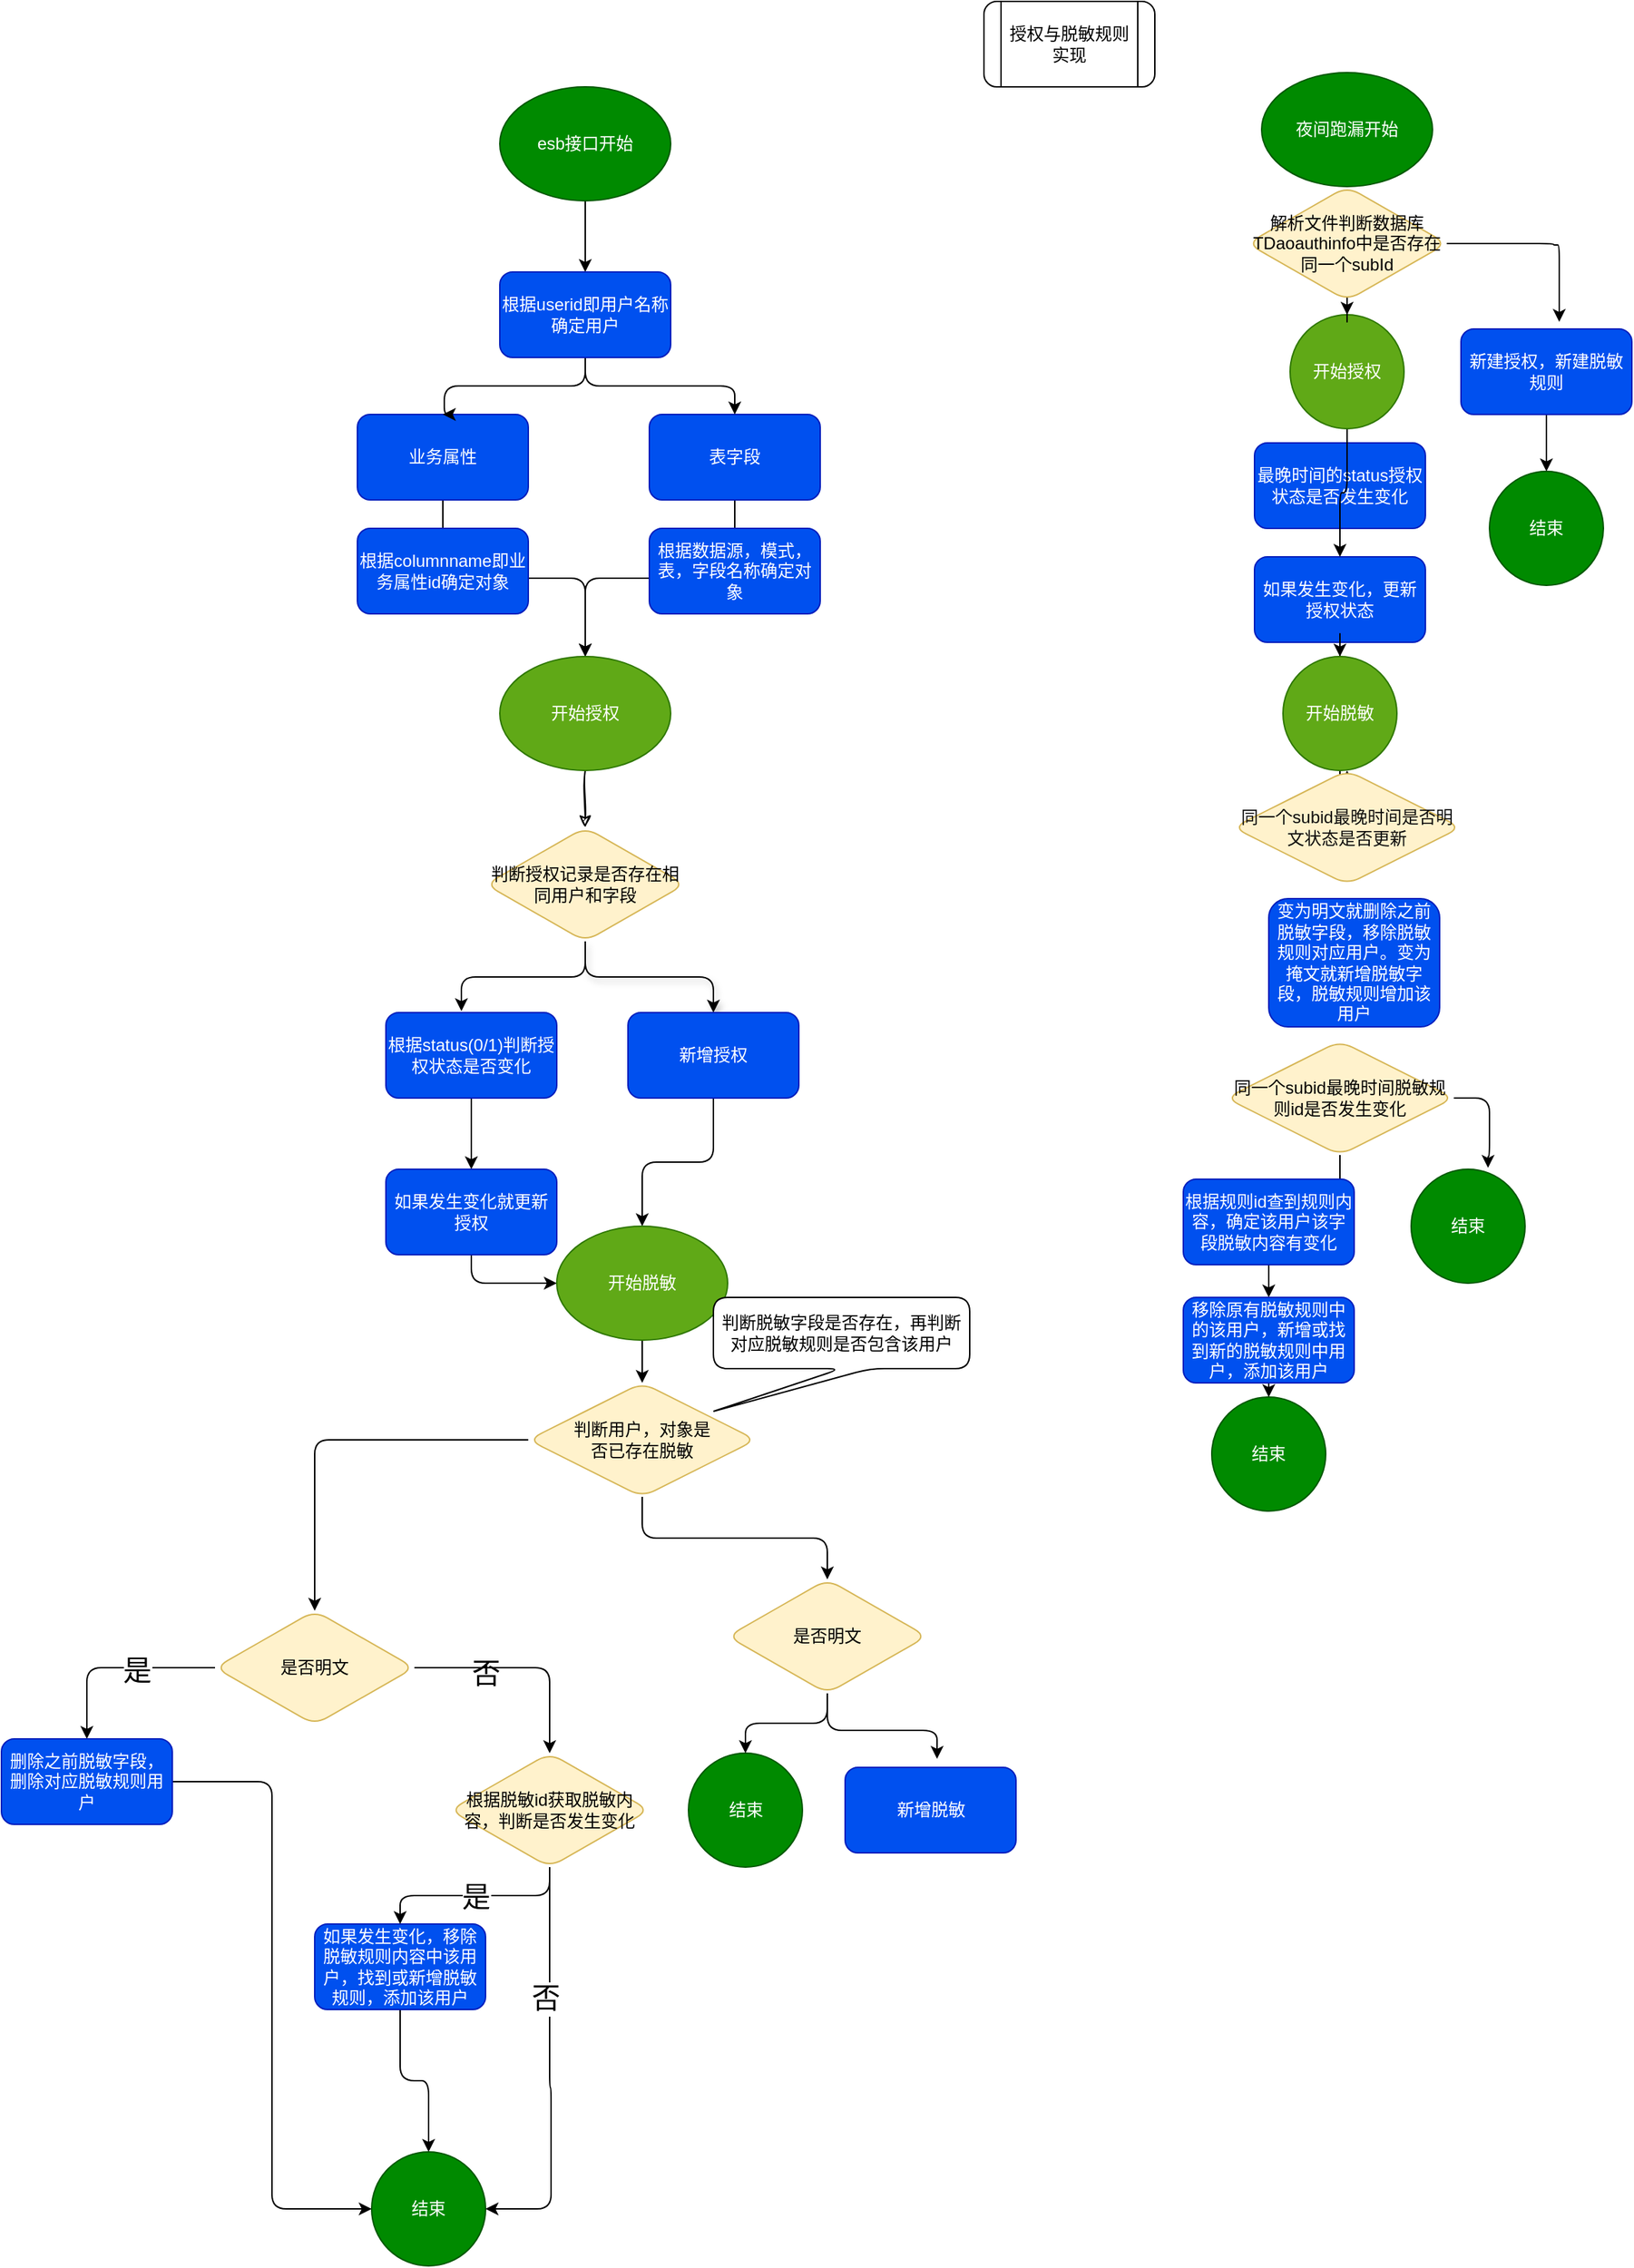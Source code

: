 <mxfile version="21.3.3" type="github">
  <diagram name="第 1 页" id="JEGLBMH6vbY7rjLnTZk3">
    <mxGraphModel dx="954" dy="687" grid="1" gridSize="10" guides="1" tooltips="1" connect="1" arrows="1" fold="1" page="1" pageScale="1" pageWidth="1654" pageHeight="2336" math="0" shadow="0">
      <root>
        <mxCell id="0" />
        <mxCell id="1" parent="0" />
        <mxCell id="SrfIqpWs__mMkCmQZflK-2" value="" style="edgeStyle=orthogonalEdgeStyle;rounded=1;orthogonalLoop=1;jettySize=auto;html=1;" edge="1" parent="1" source="WMcb2O_40LmebdI58iZz-1" target="WMcb2O_40LmebdI58iZz-8">
          <mxGeometry relative="1" as="geometry" />
        </mxCell>
        <mxCell id="WMcb2O_40LmebdI58iZz-1" value="esb接口开始" style="ellipse;whiteSpace=wrap;html=1;fillColor=#008a00;fontColor=#ffffff;strokeColor=#005700;rounded=1;" parent="1" vertex="1">
          <mxGeometry x="440" y="120" width="120" height="80" as="geometry" />
        </mxCell>
        <mxCell id="WMcb2O_40LmebdI58iZz-61" value="" style="edgeStyle=orthogonalEdgeStyle;rounded=1;orthogonalLoop=1;jettySize=auto;html=1;" parent="1" source="WMcb2O_40LmebdI58iZz-2" target="WMcb2O_40LmebdI58iZz-14" edge="1">
          <mxGeometry relative="1" as="geometry" />
        </mxCell>
        <mxCell id="WMcb2O_40LmebdI58iZz-2" value="业务属性" style="rounded=1;whiteSpace=wrap;html=1;fillColor=#0050ef;fontColor=#ffffff;strokeColor=#001DBC;" parent="1" vertex="1">
          <mxGeometry x="340" y="350" width="120" height="60" as="geometry" />
        </mxCell>
        <mxCell id="WMcb2O_40LmebdI58iZz-4" value="授权与脱敏规则实现" style="shape=process;whiteSpace=wrap;html=1;backgroundOutline=1;rounded=1;" parent="1" vertex="1">
          <mxGeometry x="780" y="60" width="120" height="60" as="geometry" />
        </mxCell>
        <mxCell id="WMcb2O_40LmebdI58iZz-5" value="夜间跑漏开始" style="ellipse;whiteSpace=wrap;html=1;fillColor=#008a00;fontColor=#ffffff;strokeColor=#005700;rounded=1;" parent="1" vertex="1">
          <mxGeometry x="975" y="110" width="120" height="80" as="geometry" />
        </mxCell>
        <mxCell id="WMcb2O_40LmebdI58iZz-62" value="" style="edgeStyle=orthogonalEdgeStyle;rounded=1;orthogonalLoop=1;jettySize=auto;html=1;" parent="1" source="WMcb2O_40LmebdI58iZz-6" target="WMcb2O_40LmebdI58iZz-14" edge="1">
          <mxGeometry relative="1" as="geometry" />
        </mxCell>
        <mxCell id="WMcb2O_40LmebdI58iZz-6" value="表字段" style="rounded=1;whiteSpace=wrap;html=1;fillColor=#0050ef;fontColor=#ffffff;strokeColor=#001DBC;" parent="1" vertex="1">
          <mxGeometry x="545" y="350" width="120" height="60" as="geometry" />
        </mxCell>
        <mxCell id="WMcb2O_40LmebdI58iZz-7" value="根据columnname即业务属性id确定对象" style="rounded=1;whiteSpace=wrap;html=1;fillColor=#0050ef;fontColor=#ffffff;strokeColor=#001DBC;" parent="1" vertex="1">
          <mxGeometry x="340" y="430" width="120" height="60" as="geometry" />
        </mxCell>
        <mxCell id="SrfIqpWs__mMkCmQZflK-3" style="edgeStyle=orthogonalEdgeStyle;rounded=1;orthogonalLoop=1;jettySize=auto;html=1;entryX=0.5;entryY=0;entryDx=0;entryDy=0;" edge="1" parent="1" source="WMcb2O_40LmebdI58iZz-8" target="WMcb2O_40LmebdI58iZz-2">
          <mxGeometry relative="1" as="geometry">
            <mxPoint x="400" y="330" as="targetPoint" />
            <Array as="points">
              <mxPoint x="500" y="330" />
              <mxPoint x="401" y="330" />
            </Array>
          </mxGeometry>
        </mxCell>
        <mxCell id="SrfIqpWs__mMkCmQZflK-4" style="edgeStyle=orthogonalEdgeStyle;rounded=1;orthogonalLoop=1;jettySize=auto;html=1;entryX=0.5;entryY=0;entryDx=0;entryDy=0;" edge="1" parent="1" source="WMcb2O_40LmebdI58iZz-8" target="WMcb2O_40LmebdI58iZz-6">
          <mxGeometry relative="1" as="geometry">
            <mxPoint x="610" y="330" as="targetPoint" />
          </mxGeometry>
        </mxCell>
        <mxCell id="WMcb2O_40LmebdI58iZz-8" value="根据userid即用户名称确定用户" style="rounded=1;whiteSpace=wrap;html=1;fillColor=#0050ef;fontColor=#ffffff;strokeColor=#001DBC;" parent="1" vertex="1">
          <mxGeometry x="440" y="250" width="120" height="60" as="geometry" />
        </mxCell>
        <mxCell id="WMcb2O_40LmebdI58iZz-9" value="根据数据源，模式，表，字段名称确定对象" style="rounded=1;whiteSpace=wrap;html=1;fillColor=#0050ef;fontColor=#ffffff;strokeColor=#001DBC;" parent="1" vertex="1">
          <mxGeometry x="545" y="430" width="120" height="60" as="geometry" />
        </mxCell>
        <mxCell id="SrfIqpWs__mMkCmQZflK-15" style="edgeStyle=orthogonalEdgeStyle;rounded=1;hachureGap=4;orthogonalLoop=1;jettySize=auto;html=1;entryX=0.5;entryY=0;entryDx=0;entryDy=0;fontFamily=Architects Daughter;fontSource=https%3A%2F%2Ffonts.googleapis.com%2Fcss%3Ffamily%3DArchitects%2BDaughter;fontSize=16;strokeWidth=1;endSize=6;jumpSize=0;shadow=1;" edge="1" parent="1" source="WMcb2O_40LmebdI58iZz-11" target="WMcb2O_40LmebdI58iZz-17">
          <mxGeometry relative="1" as="geometry">
            <Array as="points">
              <mxPoint x="500" y="745" />
              <mxPoint x="590" y="745" />
            </Array>
          </mxGeometry>
        </mxCell>
        <mxCell id="SrfIqpWs__mMkCmQZflK-16" style="edgeStyle=orthogonalEdgeStyle;rounded=1;hachureGap=4;orthogonalLoop=1;jettySize=auto;html=1;entryX=0.442;entryY=-0.017;entryDx=0;entryDy=0;entryPerimeter=0;fontFamily=Architects Daughter;fontSource=https%3A%2F%2Ffonts.googleapis.com%2Fcss%3Ffamily%3DArchitects%2BDaughter;fontSize=16;" edge="1" parent="1" source="WMcb2O_40LmebdI58iZz-11" target="WMcb2O_40LmebdI58iZz-16">
          <mxGeometry relative="1" as="geometry" />
        </mxCell>
        <mxCell id="WMcb2O_40LmebdI58iZz-11" value="判断授权记录是否存在相同用户和字段" style="rhombus;whiteSpace=wrap;html=1;fillColor=#fff2cc;strokeColor=#d6b656;fontColor=#000000;rounded=1;" parent="1" vertex="1">
          <mxGeometry x="430" y="640" width="140" height="80" as="geometry" />
        </mxCell>
        <mxCell id="SrfIqpWs__mMkCmQZflK-11" value="" style="edgeStyle=orthogonalEdgeStyle;rounded=1;sketch=1;hachureGap=4;jiggle=2;curveFitting=1;orthogonalLoop=1;jettySize=auto;html=1;fontFamily=Architects Daughter;fontSource=https%3A%2F%2Ffonts.googleapis.com%2Fcss%3Ffamily%3DArchitects%2BDaughter;fontSize=16;" edge="1" parent="1" source="WMcb2O_40LmebdI58iZz-14" target="WMcb2O_40LmebdI58iZz-11">
          <mxGeometry relative="1" as="geometry" />
        </mxCell>
        <mxCell id="WMcb2O_40LmebdI58iZz-14" value="开始授权" style="ellipse;whiteSpace=wrap;html=1;fillColor=#60a917;fontColor=#ffffff;strokeColor=#2D7600;rounded=1;" parent="1" vertex="1">
          <mxGeometry x="440" y="520" width="120" height="80" as="geometry" />
        </mxCell>
        <mxCell id="SrfIqpWs__mMkCmQZflK-17" style="edgeStyle=orthogonalEdgeStyle;rounded=1;hachureGap=4;orthogonalLoop=1;jettySize=auto;html=1;fontFamily=Architects Daughter;fontSource=https%3A%2F%2Ffonts.googleapis.com%2Fcss%3Ffamily%3DArchitects%2BDaughter;fontSize=16;" edge="1" parent="1" source="WMcb2O_40LmebdI58iZz-16" target="WMcb2O_40LmebdI58iZz-20">
          <mxGeometry relative="1" as="geometry" />
        </mxCell>
        <mxCell id="WMcb2O_40LmebdI58iZz-16" value="根据status(0/1)判断授权状态是否变化" style="rounded=1;whiteSpace=wrap;html=1;fillColor=#0050ef;fontColor=#ffffff;strokeColor=#001DBC;" parent="1" vertex="1">
          <mxGeometry x="360" y="770" width="120" height="60" as="geometry" />
        </mxCell>
        <mxCell id="WMcb2O_40LmebdI58iZz-65" style="edgeStyle=orthogonalEdgeStyle;rounded=1;orthogonalLoop=1;jettySize=auto;html=1;" parent="1" source="WMcb2O_40LmebdI58iZz-17" target="WMcb2O_40LmebdI58iZz-21" edge="1">
          <mxGeometry relative="1" as="geometry" />
        </mxCell>
        <mxCell id="WMcb2O_40LmebdI58iZz-17" value="新增授权" style="rounded=1;whiteSpace=wrap;html=1;fillColor=#0050ef;fontColor=#ffffff;strokeColor=#001DBC;" parent="1" vertex="1">
          <mxGeometry x="530" y="770" width="120" height="60" as="geometry" />
        </mxCell>
        <mxCell id="SrfIqpWs__mMkCmQZflK-18" style="edgeStyle=orthogonalEdgeStyle;rounded=1;hachureGap=4;orthogonalLoop=1;jettySize=auto;html=1;entryX=0;entryY=0.5;entryDx=0;entryDy=0;fontFamily=Architects Daughter;fontSource=https%3A%2F%2Ffonts.googleapis.com%2Fcss%3Ffamily%3DArchitects%2BDaughter;fontSize=16;" edge="1" parent="1" source="WMcb2O_40LmebdI58iZz-20" target="WMcb2O_40LmebdI58iZz-21">
          <mxGeometry relative="1" as="geometry" />
        </mxCell>
        <mxCell id="WMcb2O_40LmebdI58iZz-20" value="如果发生变化就更新授权" style="rounded=1;whiteSpace=wrap;html=1;fillColor=#0050ef;fontColor=#ffffff;strokeColor=#001DBC;" parent="1" vertex="1">
          <mxGeometry x="360" y="880" width="120" height="60" as="geometry" />
        </mxCell>
        <mxCell id="SrfIqpWs__mMkCmQZflK-19" value="" style="edgeStyle=orthogonalEdgeStyle;rounded=1;hachureGap=4;orthogonalLoop=1;jettySize=auto;html=1;fontFamily=Architects Daughter;fontSource=https%3A%2F%2Ffonts.googleapis.com%2Fcss%3Ffamily%3DArchitects%2BDaughter;fontSize=16;" edge="1" parent="1" source="WMcb2O_40LmebdI58iZz-21" target="WMcb2O_40LmebdI58iZz-22">
          <mxGeometry relative="1" as="geometry" />
        </mxCell>
        <mxCell id="WMcb2O_40LmebdI58iZz-21" value="开始脱敏" style="ellipse;whiteSpace=wrap;html=1;fillColor=#60a917;fontColor=#ffffff;strokeColor=#2D7600;rounded=1;" parent="1" vertex="1">
          <mxGeometry x="480" y="920" width="120" height="80" as="geometry" />
        </mxCell>
        <mxCell id="SrfIqpWs__mMkCmQZflK-21" style="edgeStyle=orthogonalEdgeStyle;rounded=1;hachureGap=4;orthogonalLoop=1;jettySize=auto;html=1;fontFamily=Architects Daughter;fontSource=https%3A%2F%2Ffonts.googleapis.com%2Fcss%3Ffamily%3DArchitects%2BDaughter;fontSize=16;" edge="1" parent="1" source="WMcb2O_40LmebdI58iZz-22" target="WMcb2O_40LmebdI58iZz-39">
          <mxGeometry relative="1" as="geometry" />
        </mxCell>
        <mxCell id="SrfIqpWs__mMkCmQZflK-29" style="edgeStyle=orthogonalEdgeStyle;rounded=1;hachureGap=4;orthogonalLoop=1;jettySize=auto;html=1;entryX=0.5;entryY=0;entryDx=0;entryDy=0;fontFamily=Architects Daughter;fontSource=https%3A%2F%2Ffonts.googleapis.com%2Fcss%3Ffamily%3DArchitects%2BDaughter;fontSize=16;" edge="1" parent="1" source="WMcb2O_40LmebdI58iZz-22" target="WMcb2O_40LmebdI58iZz-38">
          <mxGeometry relative="1" as="geometry" />
        </mxCell>
        <mxCell id="WMcb2O_40LmebdI58iZz-22" value="判断用户，对象是&lt;br&gt;否已存在脱敏" style="rhombus;whiteSpace=wrap;html=1;fillColor=#fff2cc;strokeColor=#d6b656;fontColor=#000000;rounded=1;" parent="1" vertex="1">
          <mxGeometry x="460" y="1030" width="160" height="80" as="geometry" />
        </mxCell>
        <mxCell id="WMcb2O_40LmebdI58iZz-28" value="结束" style="ellipse;whiteSpace=wrap;html=1;aspect=fixed;fillColor=#008a00;fontColor=#ffffff;strokeColor=#005700;rounded=1;" parent="1" vertex="1">
          <mxGeometry x="572.5" y="1290" width="80" height="80" as="geometry" />
        </mxCell>
        <mxCell id="WMcb2O_40LmebdI58iZz-29" value="新增脱敏" style="rounded=1;whiteSpace=wrap;html=1;fillColor=#0050ef;fontColor=#ffffff;strokeColor=#001DBC;" parent="1" vertex="1">
          <mxGeometry x="682.5" y="1300" width="120" height="60" as="geometry" />
        </mxCell>
        <mxCell id="SrfIqpWs__mMkCmQZflK-34" value="" style="edgeStyle=orthogonalEdgeStyle;rounded=1;hachureGap=4;orthogonalLoop=1;jettySize=auto;html=1;fontFamily=Architects Daughter;fontSource=https%3A%2F%2Ffonts.googleapis.com%2Fcss%3Ffamily%3DArchitects%2BDaughter;fontSize=16;" edge="1" parent="1" source="WMcb2O_40LmebdI58iZz-30" target="WMcb2O_40LmebdI58iZz-51">
          <mxGeometry relative="1" as="geometry" />
        </mxCell>
        <mxCell id="WMcb2O_40LmebdI58iZz-30" value="如果发生变化，移除脱敏规则内容中该用户，找到或新增脱敏规则，添加该用户" style="rounded=1;whiteSpace=wrap;html=1;fillColor=#0050ef;fontColor=#ffffff;strokeColor=#001DBC;" parent="1" vertex="1">
          <mxGeometry x="310" y="1410" width="120" height="60" as="geometry" />
        </mxCell>
        <mxCell id="WMcb2O_40LmebdI58iZz-32" value="最晚时间的status授权状态是否发生变化" style="rounded=1;whiteSpace=wrap;html=1;fillColor=#0050ef;fontColor=#ffffff;strokeColor=#001DBC;" parent="1" vertex="1">
          <mxGeometry x="970" y="370" width="120" height="60" as="geometry" />
        </mxCell>
        <mxCell id="WMcb2O_40LmebdI58iZz-87" value="" style="edgeStyle=orthogonalEdgeStyle;rounded=1;orthogonalLoop=1;jettySize=auto;html=1;" parent="1" source="WMcb2O_40LmebdI58iZz-33" target="WMcb2O_40LmebdI58iZz-34" edge="1">
          <mxGeometry relative="1" as="geometry" />
        </mxCell>
        <mxCell id="WMcb2O_40LmebdI58iZz-33" value="新建授权，新建脱敏规则" style="rounded=1;whiteSpace=wrap;html=1;fillColor=#0050ef;fontColor=#ffffff;strokeColor=#001DBC;" parent="1" vertex="1">
          <mxGeometry x="1115" y="290" width="120" height="60" as="geometry" />
        </mxCell>
        <mxCell id="WMcb2O_40LmebdI58iZz-34" value="结束" style="ellipse;whiteSpace=wrap;html=1;aspect=fixed;fillColor=#008a00;fontColor=#ffffff;strokeColor=#005700;rounded=1;" parent="1" vertex="1">
          <mxGeometry x="1135" y="390" width="80" height="80" as="geometry" />
        </mxCell>
        <mxCell id="WMcb2O_40LmebdI58iZz-82" value="" style="edgeStyle=orthogonalEdgeStyle;rounded=1;orthogonalLoop=1;jettySize=auto;html=1;" parent="1" source="WMcb2O_40LmebdI58iZz-45" target="WMcb2O_40LmebdI58iZz-49" edge="1">
          <mxGeometry relative="1" as="geometry" />
        </mxCell>
        <mxCell id="WMcb2O_40LmebdI58iZz-35" value="如果发生变化，更新授权状态" style="rounded=1;whiteSpace=wrap;html=1;fillColor=#0050ef;fontColor=#ffffff;strokeColor=#001DBC;" parent="1" vertex="1">
          <mxGeometry x="970" y="450" width="120" height="60" as="geometry" />
        </mxCell>
        <mxCell id="SrfIqpWs__mMkCmQZflK-22" style="edgeStyle=orthogonalEdgeStyle;rounded=1;hachureGap=4;orthogonalLoop=1;jettySize=auto;html=1;entryX=0.5;entryY=0;entryDx=0;entryDy=0;fontFamily=Architects Daughter;fontSource=https%3A%2F%2Ffonts.googleapis.com%2Fcss%3Ffamily%3DArchitects%2BDaughter;fontSize=16;" edge="1" parent="1" source="WMcb2O_40LmebdI58iZz-38" target="WMcb2O_40LmebdI58iZz-40">
          <mxGeometry relative="1" as="geometry" />
        </mxCell>
        <mxCell id="SrfIqpWs__mMkCmQZflK-38" value="是" style="edgeLabel;html=1;align=center;verticalAlign=middle;resizable=0;points=[];fontSize=20;fontFamily=Architects Daughter;" vertex="1" connectable="0" parent="SrfIqpWs__mMkCmQZflK-22">
          <mxGeometry x="-0.214" y="2" relative="1" as="geometry">
            <mxPoint as="offset" />
          </mxGeometry>
        </mxCell>
        <mxCell id="SrfIqpWs__mMkCmQZflK-28" style="edgeStyle=orthogonalEdgeStyle;rounded=1;hachureGap=4;orthogonalLoop=1;jettySize=auto;html=1;entryX=0.5;entryY=0;entryDx=0;entryDy=0;fontFamily=Architects Daughter;fontSource=https%3A%2F%2Ffonts.googleapis.com%2Fcss%3Ffamily%3DArchitects%2BDaughter;fontSize=16;" edge="1" parent="1" source="WMcb2O_40LmebdI58iZz-38" target="SrfIqpWs__mMkCmQZflK-27">
          <mxGeometry relative="1" as="geometry" />
        </mxCell>
        <mxCell id="WMcb2O_40LmebdI58iZz-38" value="是否明文" style="rhombus;whiteSpace=wrap;html=1;fillColor=#fff2cc;strokeColor=#d6b656;fontColor=#000000;rounded=1;" parent="1" vertex="1">
          <mxGeometry x="240" y="1190" width="140" height="80" as="geometry" />
        </mxCell>
        <mxCell id="SrfIqpWs__mMkCmQZflK-24" style="edgeStyle=orthogonalEdgeStyle;rounded=1;hachureGap=4;orthogonalLoop=1;jettySize=auto;html=1;entryX=0.5;entryY=0;entryDx=0;entryDy=0;fontFamily=Architects Daughter;fontSource=https%3A%2F%2Ffonts.googleapis.com%2Fcss%3Ffamily%3DArchitects%2BDaughter;fontSize=16;" edge="1" parent="1" source="WMcb2O_40LmebdI58iZz-39" target="WMcb2O_40LmebdI58iZz-28">
          <mxGeometry relative="1" as="geometry" />
        </mxCell>
        <mxCell id="SrfIqpWs__mMkCmQZflK-26" style="edgeStyle=orthogonalEdgeStyle;rounded=1;hachureGap=4;orthogonalLoop=1;jettySize=auto;html=1;entryX=0.538;entryY=-0.1;entryDx=0;entryDy=0;entryPerimeter=0;fontFamily=Architects Daughter;fontSource=https%3A%2F%2Ffonts.googleapis.com%2Fcss%3Ffamily%3DArchitects%2BDaughter;fontSize=16;" edge="1" parent="1" source="WMcb2O_40LmebdI58iZz-39" target="WMcb2O_40LmebdI58iZz-29">
          <mxGeometry relative="1" as="geometry" />
        </mxCell>
        <mxCell id="WMcb2O_40LmebdI58iZz-39" value="是否明文" style="rhombus;whiteSpace=wrap;html=1;fillColor=#fff2cc;strokeColor=#d6b656;fontColor=#000000;rounded=1;" parent="1" vertex="1">
          <mxGeometry x="600" y="1168" width="140" height="80" as="geometry" />
        </mxCell>
        <mxCell id="SrfIqpWs__mMkCmQZflK-32" style="edgeStyle=orthogonalEdgeStyle;rounded=1;hachureGap=4;orthogonalLoop=1;jettySize=auto;html=1;entryX=0;entryY=0.5;entryDx=0;entryDy=0;fontFamily=Architects Daughter;fontSource=https%3A%2F%2Ffonts.googleapis.com%2Fcss%3Ffamily%3DArchitects%2BDaughter;fontSize=16;" edge="1" parent="1" source="WMcb2O_40LmebdI58iZz-40" target="WMcb2O_40LmebdI58iZz-51">
          <mxGeometry relative="1" as="geometry" />
        </mxCell>
        <mxCell id="WMcb2O_40LmebdI58iZz-40" value="删除之前脱敏字段，删除对应脱敏规则用户" style="rounded=1;whiteSpace=wrap;html=1;fillColor=#0050ef;fontColor=#ffffff;strokeColor=#001DBC;" parent="1" vertex="1">
          <mxGeometry x="90" y="1280" width="120" height="60" as="geometry" />
        </mxCell>
        <mxCell id="WMcb2O_40LmebdI58iZz-42" value="判断脱敏字段是否存在，再判断对应脱敏规则是否包含该用户" style="shape=callout;whiteSpace=wrap;html=1;perimeter=calloutPerimeter;position2=0;rounded=1;" parent="1" vertex="1">
          <mxGeometry x="590" y="970" width="180" height="80" as="geometry" />
        </mxCell>
        <mxCell id="WMcb2O_40LmebdI58iZz-43" value="变为明文就删除之前脱敏字段，移除脱敏规则对应用户。变为掩文就新增脱敏字段，脱敏规则增加该用户" style="rounded=1;whiteSpace=wrap;html=1;fillColor=#0050ef;fontColor=#ffffff;strokeColor=#001DBC;" parent="1" vertex="1">
          <mxGeometry x="980" y="690" width="120" height="90" as="geometry" />
        </mxCell>
        <mxCell id="WMcb2O_40LmebdI58iZz-84" value="" style="edgeStyle=orthogonalEdgeStyle;rounded=1;orthogonalLoop=1;jettySize=auto;html=1;" parent="1" source="WMcb2O_40LmebdI58iZz-48" target="WMcb2O_40LmebdI58iZz-35" edge="1">
          <mxGeometry relative="1" as="geometry" />
        </mxCell>
        <mxCell id="WMcb2O_40LmebdI58iZz-48" value="开始授权" style="ellipse;whiteSpace=wrap;html=1;aspect=fixed;fillColor=#60a917;fontColor=#ffffff;strokeColor=#2D7600;rounded=1;" parent="1" vertex="1">
          <mxGeometry x="995" y="280" width="80" height="80" as="geometry" />
        </mxCell>
        <mxCell id="WMcb2O_40LmebdI58iZz-49" value="同一个subid最晚时间是否明文状态是否更新" style="rhombus;whiteSpace=wrap;html=1;fillColor=#fff2cc;strokeColor=#d6b656;fontColor=#0D0D0D;rounded=1;" parent="1" vertex="1">
          <mxGeometry x="955" y="600" width="160" height="80" as="geometry" />
        </mxCell>
        <mxCell id="WMcb2O_40LmebdI58iZz-85" value="" style="edgeStyle=orthogonalEdgeStyle;rounded=1;orthogonalLoop=1;jettySize=auto;html=1;" parent="1" source="WMcb2O_40LmebdI58iZz-50" target="WMcb2O_40LmebdI58iZz-48" edge="1">
          <mxGeometry relative="1" as="geometry" />
        </mxCell>
        <mxCell id="WMcb2O_40LmebdI58iZz-86" style="edgeStyle=orthogonalEdgeStyle;rounded=1;orthogonalLoop=1;jettySize=auto;html=1;entryX=0.575;entryY=-0.083;entryDx=0;entryDy=0;entryPerimeter=0;" parent="1" source="WMcb2O_40LmebdI58iZz-50" target="WMcb2O_40LmebdI58iZz-33" edge="1">
          <mxGeometry relative="1" as="geometry">
            <mxPoint x="1210" y="230" as="targetPoint" />
            <Array as="points">
              <mxPoint x="1180" y="230" />
              <mxPoint x="1180" y="231" />
              <mxPoint x="1184" y="231" />
            </Array>
          </mxGeometry>
        </mxCell>
        <mxCell id="WMcb2O_40LmebdI58iZz-50" value="解析文件判断数据库TDaoauthinfo中是否存在同一个subId" style="rhombus;whiteSpace=wrap;html=1;fillColor=#fff2cc;strokeColor=#d6b656;fontColor=#000000;rounded=1;" parent="1" vertex="1">
          <mxGeometry x="965" y="190" width="140" height="80" as="geometry" />
        </mxCell>
        <mxCell id="WMcb2O_40LmebdI58iZz-51" value="结束" style="ellipse;whiteSpace=wrap;html=1;aspect=fixed;fillColor=#008a00;fontColor=#ffffff;strokeColor=#005700;rounded=1;" parent="1" vertex="1">
          <mxGeometry x="350" y="1570" width="80" height="80" as="geometry" />
        </mxCell>
        <mxCell id="WMcb2O_40LmebdI58iZz-77" style="edgeStyle=orthogonalEdgeStyle;rounded=1;orthogonalLoop=1;jettySize=auto;html=1;entryX=0.675;entryY=-0.012;entryDx=0;entryDy=0;entryPerimeter=0;" parent="1" source="WMcb2O_40LmebdI58iZz-52" target="WMcb2O_40LmebdI58iZz-54" edge="1">
          <mxGeometry relative="1" as="geometry">
            <mxPoint x="1140" y="870" as="targetPoint" />
            <Array as="points">
              <mxPoint x="1135" y="830" />
              <mxPoint x="1135" y="871" />
              <mxPoint x="1134" y="871" />
            </Array>
          </mxGeometry>
        </mxCell>
        <mxCell id="WMcb2O_40LmebdI58iZz-78" value="" style="edgeStyle=orthogonalEdgeStyle;rounded=1;orthogonalLoop=1;jettySize=auto;html=1;" parent="1" source="WMcb2O_40LmebdI58iZz-52" target="WMcb2O_40LmebdI58iZz-56" edge="1">
          <mxGeometry relative="1" as="geometry" />
        </mxCell>
        <mxCell id="WMcb2O_40LmebdI58iZz-52" value="同一个subid最晚时间脱敏规则id是否发生变化" style="rhombus;whiteSpace=wrap;html=1;fillColor=#fff2cc;strokeColor=#d6b656;fontColor=#000000;rounded=1;" parent="1" vertex="1">
          <mxGeometry x="950" y="790" width="160" height="80" as="geometry" />
        </mxCell>
        <mxCell id="WMcb2O_40LmebdI58iZz-54" value="结束" style="ellipse;whiteSpace=wrap;html=1;aspect=fixed;fillColor=#008a00;fontColor=#ffffff;strokeColor=#005700;rounded=1;" parent="1" vertex="1">
          <mxGeometry x="1080" y="880" width="80" height="80" as="geometry" />
        </mxCell>
        <mxCell id="WMcb2O_40LmebdI58iZz-55" value="根据规则id查到规则内容，确定该用户该字段脱敏内容有变化" style="rounded=1;whiteSpace=wrap;html=1;fillColor=#0050ef;fontColor=#ffffff;strokeColor=#001DBC;" parent="1" vertex="1">
          <mxGeometry x="920" y="887" width="120" height="60" as="geometry" />
        </mxCell>
        <mxCell id="WMcb2O_40LmebdI58iZz-79" value="" style="edgeStyle=orthogonalEdgeStyle;rounded=1;orthogonalLoop=1;jettySize=auto;html=1;" parent="1" source="WMcb2O_40LmebdI58iZz-56" target="WMcb2O_40LmebdI58iZz-57" edge="1">
          <mxGeometry relative="1" as="geometry" />
        </mxCell>
        <mxCell id="WMcb2O_40LmebdI58iZz-56" value="移除原有脱敏规则中的该用户，新增或找到新的脱敏规则中用户，添加该用户" style="rounded=1;whiteSpace=wrap;html=1;fillColor=#0050ef;fontColor=#ffffff;strokeColor=#001DBC;" parent="1" vertex="1">
          <mxGeometry x="920" y="970" width="120" height="60" as="geometry" />
        </mxCell>
        <mxCell id="WMcb2O_40LmebdI58iZz-57" value="结束" style="ellipse;whiteSpace=wrap;html=1;aspect=fixed;fillColor=#008a00;fontColor=#ffffff;strokeColor=#005700;rounded=1;" parent="1" vertex="1">
          <mxGeometry x="940" y="1040" width="80" height="80" as="geometry" />
        </mxCell>
        <mxCell id="WMcb2O_40LmebdI58iZz-83" value="" style="edgeStyle=orthogonalEdgeStyle;rounded=1;orthogonalLoop=1;jettySize=auto;html=1;" parent="1" source="WMcb2O_40LmebdI58iZz-35" target="WMcb2O_40LmebdI58iZz-45" edge="1">
          <mxGeometry relative="1" as="geometry">
            <mxPoint x="1030" y="510" as="sourcePoint" />
            <mxPoint x="1035" y="600" as="targetPoint" />
          </mxGeometry>
        </mxCell>
        <mxCell id="WMcb2O_40LmebdI58iZz-45" value="开始脱敏" style="ellipse;whiteSpace=wrap;html=1;aspect=fixed;fillColor=#60a917;fontColor=#ffffff;strokeColor=#2D7600;rounded=1;" parent="1" vertex="1">
          <mxGeometry x="990" y="520" width="80" height="80" as="geometry" />
        </mxCell>
        <mxCell id="SrfIqpWs__mMkCmQZflK-30" style="edgeStyle=orthogonalEdgeStyle;rounded=1;hachureGap=4;orthogonalLoop=1;jettySize=auto;html=1;fontFamily=Architects Daughter;fontSource=https%3A%2F%2Ffonts.googleapis.com%2Fcss%3Ffamily%3DArchitects%2BDaughter;fontSize=16;" edge="1" parent="1" source="SrfIqpWs__mMkCmQZflK-27" target="WMcb2O_40LmebdI58iZz-30">
          <mxGeometry relative="1" as="geometry" />
        </mxCell>
        <mxCell id="SrfIqpWs__mMkCmQZflK-36" value="是" style="edgeLabel;html=1;align=center;verticalAlign=middle;resizable=0;points=[];fontSize=20;fontFamily=Architects Daughter;" vertex="1" connectable="0" parent="SrfIqpWs__mMkCmQZflK-30">
          <mxGeometry x="-0.007" y="1" relative="1" as="geometry">
            <mxPoint as="offset" />
          </mxGeometry>
        </mxCell>
        <mxCell id="SrfIqpWs__mMkCmQZflK-35" style="edgeStyle=orthogonalEdgeStyle;rounded=1;hachureGap=4;orthogonalLoop=1;jettySize=auto;html=1;fontFamily=Architects Daughter;fontSource=https%3A%2F%2Ffonts.googleapis.com%2Fcss%3Ffamily%3DArchitects%2BDaughter;fontSize=16;entryX=1;entryY=0.5;entryDx=0;entryDy=0;" edge="1" parent="1" source="SrfIqpWs__mMkCmQZflK-27" target="WMcb2O_40LmebdI58iZz-51">
          <mxGeometry relative="1" as="geometry">
            <mxPoint x="475" y="1680" as="targetPoint" />
            <Array as="points">
              <mxPoint x="475" y="1525" />
              <mxPoint x="476" y="1525" />
              <mxPoint x="476" y="1610" />
            </Array>
          </mxGeometry>
        </mxCell>
        <mxCell id="SrfIqpWs__mMkCmQZflK-37" value="否" style="edgeLabel;html=1;align=center;verticalAlign=middle;resizable=0;points=[];fontSize=20;fontFamily=Architects Daughter;" vertex="1" connectable="0" parent="SrfIqpWs__mMkCmQZflK-35">
          <mxGeometry x="-0.359" y="-3" relative="1" as="geometry">
            <mxPoint as="offset" />
          </mxGeometry>
        </mxCell>
        <mxCell id="SrfIqpWs__mMkCmQZflK-27" value="根据脱敏id获取脱敏内容，判断是否发生变化" style="rhombus;whiteSpace=wrap;html=1;fillColor=#fff2cc;strokeColor=#d6b656;fontColor=#000000;rounded=1;" vertex="1" parent="1">
          <mxGeometry x="405" y="1290" width="140" height="80" as="geometry" />
        </mxCell>
        <mxCell id="SrfIqpWs__mMkCmQZflK-39" value="否" style="text;html=1;align=center;verticalAlign=middle;resizable=0;points=[];autosize=1;strokeColor=none;fillColor=none;fontSize=20;fontFamily=Architects Daughter;" vertex="1" parent="1">
          <mxGeometry x="410" y="1214" width="40" height="40" as="geometry" />
        </mxCell>
      </root>
    </mxGraphModel>
  </diagram>
</mxfile>
